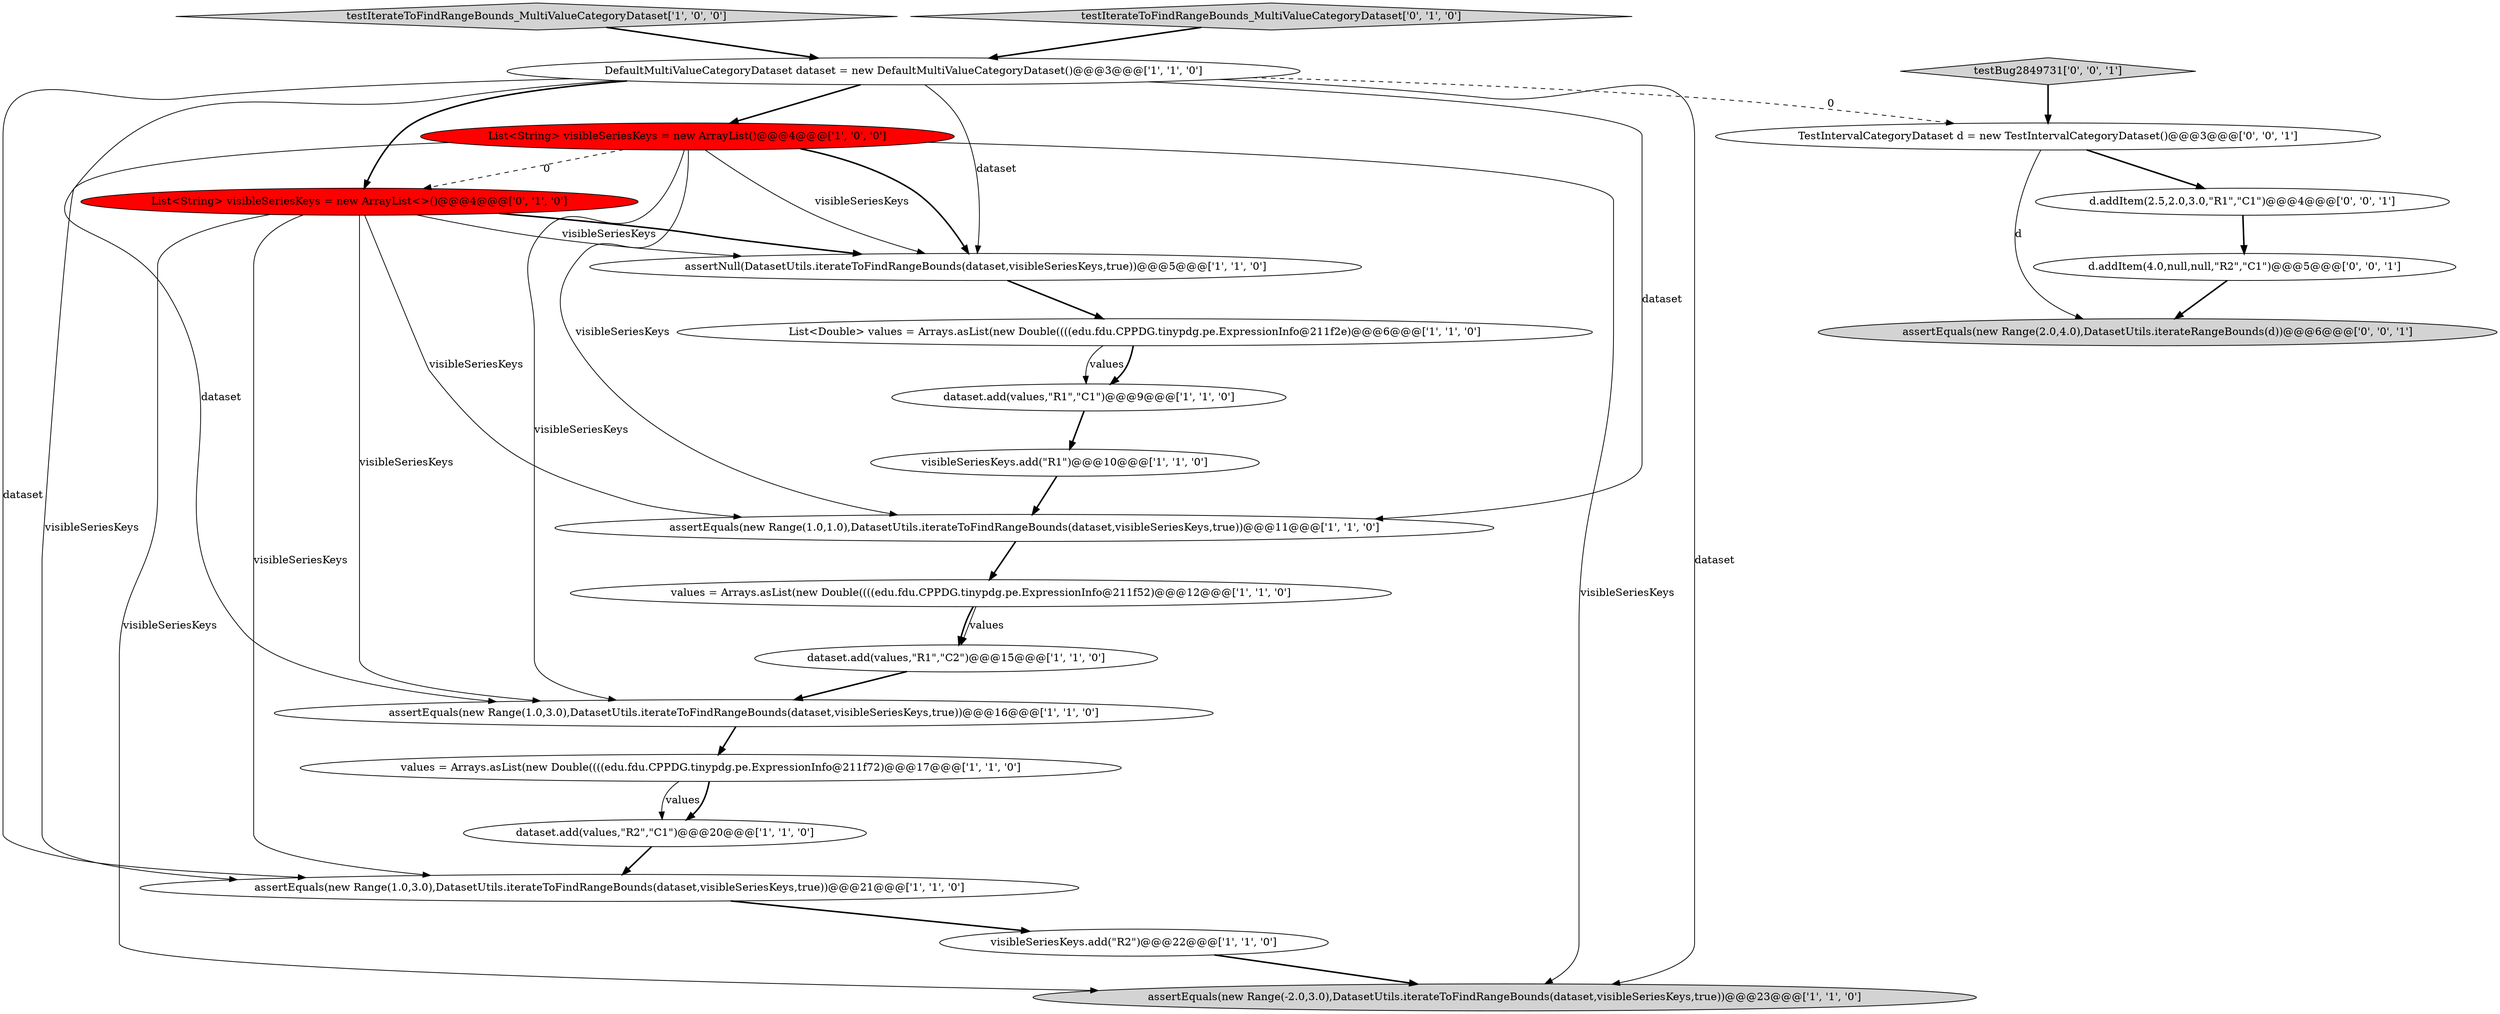 digraph {
10 [style = filled, label = "assertEquals(new Range(1.0,3.0),DatasetUtils.iterateToFindRangeBounds(dataset,visibleSeriesKeys,true))@@@16@@@['1', '1', '0']", fillcolor = white, shape = ellipse image = "AAA0AAABBB1BBB"];
4 [style = filled, label = "testIterateToFindRangeBounds_MultiValueCategoryDataset['1', '0', '0']", fillcolor = lightgray, shape = diamond image = "AAA0AAABBB1BBB"];
21 [style = filled, label = "TestIntervalCategoryDataset d = new TestIntervalCategoryDataset()@@@3@@@['0', '0', '1']", fillcolor = white, shape = ellipse image = "AAA0AAABBB3BBB"];
16 [style = filled, label = "testIterateToFindRangeBounds_MultiValueCategoryDataset['0', '1', '0']", fillcolor = lightgray, shape = diamond image = "AAA0AAABBB2BBB"];
11 [style = filled, label = "assertNull(DatasetUtils.iterateToFindRangeBounds(dataset,visibleSeriesKeys,true))@@@5@@@['1', '1', '0']", fillcolor = white, shape = ellipse image = "AAA0AAABBB1BBB"];
15 [style = filled, label = "assertEquals(new Range(1.0,1.0),DatasetUtils.iterateToFindRangeBounds(dataset,visibleSeriesKeys,true))@@@11@@@['1', '1', '0']", fillcolor = white, shape = ellipse image = "AAA0AAABBB1BBB"];
8 [style = filled, label = "List<Double> values = Arrays.asList(new Double((((edu.fdu.CPPDG.tinypdg.pe.ExpressionInfo@211f2e)@@@6@@@['1', '1', '0']", fillcolor = white, shape = ellipse image = "AAA0AAABBB1BBB"];
5 [style = filled, label = "List<String> visibleSeriesKeys = new ArrayList()@@@4@@@['1', '0', '0']", fillcolor = red, shape = ellipse image = "AAA1AAABBB1BBB"];
19 [style = filled, label = "assertEquals(new Range(2.0,4.0),DatasetUtils.iterateRangeBounds(d))@@@6@@@['0', '0', '1']", fillcolor = lightgray, shape = ellipse image = "AAA0AAABBB3BBB"];
3 [style = filled, label = "assertEquals(new Range(-2.0,3.0),DatasetUtils.iterateToFindRangeBounds(dataset,visibleSeriesKeys,true))@@@23@@@['1', '1', '0']", fillcolor = lightgray, shape = ellipse image = "AAA0AAABBB1BBB"];
13 [style = filled, label = "dataset.add(values,\"R1\",\"C2\")@@@15@@@['1', '1', '0']", fillcolor = white, shape = ellipse image = "AAA0AAABBB1BBB"];
6 [style = filled, label = "assertEquals(new Range(1.0,3.0),DatasetUtils.iterateToFindRangeBounds(dataset,visibleSeriesKeys,true))@@@21@@@['1', '1', '0']", fillcolor = white, shape = ellipse image = "AAA0AAABBB1BBB"];
18 [style = filled, label = "testBug2849731['0', '0', '1']", fillcolor = lightgray, shape = diamond image = "AAA0AAABBB3BBB"];
14 [style = filled, label = "values = Arrays.asList(new Double((((edu.fdu.CPPDG.tinypdg.pe.ExpressionInfo@211f72)@@@17@@@['1', '1', '0']", fillcolor = white, shape = ellipse image = "AAA0AAABBB1BBB"];
2 [style = filled, label = "values = Arrays.asList(new Double((((edu.fdu.CPPDG.tinypdg.pe.ExpressionInfo@211f52)@@@12@@@['1', '1', '0']", fillcolor = white, shape = ellipse image = "AAA0AAABBB1BBB"];
20 [style = filled, label = "d.addItem(4.0,null,null,\"R2\",\"C1\")@@@5@@@['0', '0', '1']", fillcolor = white, shape = ellipse image = "AAA0AAABBB3BBB"];
7 [style = filled, label = "visibleSeriesKeys.add(\"R2\")@@@22@@@['1', '1', '0']", fillcolor = white, shape = ellipse image = "AAA0AAABBB1BBB"];
0 [style = filled, label = "visibleSeriesKeys.add(\"R1\")@@@10@@@['1', '1', '0']", fillcolor = white, shape = ellipse image = "AAA0AAABBB1BBB"];
9 [style = filled, label = "DefaultMultiValueCategoryDataset dataset = new DefaultMultiValueCategoryDataset()@@@3@@@['1', '1', '0']", fillcolor = white, shape = ellipse image = "AAA0AAABBB1BBB"];
22 [style = filled, label = "d.addItem(2.5,2.0,3.0,\"R1\",\"C1\")@@@4@@@['0', '0', '1']", fillcolor = white, shape = ellipse image = "AAA0AAABBB3BBB"];
17 [style = filled, label = "List<String> visibleSeriesKeys = new ArrayList<>()@@@4@@@['0', '1', '0']", fillcolor = red, shape = ellipse image = "AAA1AAABBB2BBB"];
12 [style = filled, label = "dataset.add(values,\"R1\",\"C1\")@@@9@@@['1', '1', '0']", fillcolor = white, shape = ellipse image = "AAA0AAABBB1BBB"];
1 [style = filled, label = "dataset.add(values,\"R2\",\"C1\")@@@20@@@['1', '1', '0']", fillcolor = white, shape = ellipse image = "AAA0AAABBB1BBB"];
13->10 [style = bold, label=""];
4->9 [style = bold, label=""];
15->2 [style = bold, label=""];
10->14 [style = bold, label=""];
8->12 [style = solid, label="values"];
17->10 [style = solid, label="visibleSeriesKeys"];
17->3 [style = solid, label="visibleSeriesKeys"];
9->15 [style = solid, label="dataset"];
9->3 [style = solid, label="dataset"];
14->1 [style = solid, label="values"];
17->11 [style = solid, label="visibleSeriesKeys"];
5->3 [style = solid, label="visibleSeriesKeys"];
17->15 [style = solid, label="visibleSeriesKeys"];
9->17 [style = bold, label=""];
9->11 [style = solid, label="dataset"];
21->19 [style = solid, label="d"];
5->11 [style = solid, label="visibleSeriesKeys"];
12->0 [style = bold, label=""];
0->15 [style = bold, label=""];
7->3 [style = bold, label=""];
14->1 [style = bold, label=""];
2->13 [style = bold, label=""];
9->10 [style = solid, label="dataset"];
1->6 [style = bold, label=""];
5->17 [style = dashed, label="0"];
22->20 [style = bold, label=""];
21->22 [style = bold, label=""];
17->6 [style = solid, label="visibleSeriesKeys"];
9->21 [style = dashed, label="0"];
8->12 [style = bold, label=""];
9->5 [style = bold, label=""];
11->8 [style = bold, label=""];
5->15 [style = solid, label="visibleSeriesKeys"];
5->11 [style = bold, label=""];
5->6 [style = solid, label="visibleSeriesKeys"];
18->21 [style = bold, label=""];
6->7 [style = bold, label=""];
20->19 [style = bold, label=""];
5->10 [style = solid, label="visibleSeriesKeys"];
9->6 [style = solid, label="dataset"];
2->13 [style = solid, label="values"];
16->9 [style = bold, label=""];
17->11 [style = bold, label=""];
}
